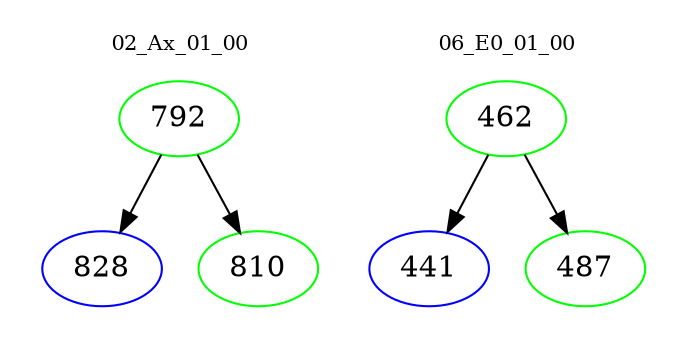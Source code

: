 digraph{
subgraph cluster_0 {
color = white
label = "02_Ax_01_00";
fontsize=10;
T0_792 [label="792", color="green"]
T0_792 -> T0_828 [color="black"]
T0_828 [label="828", color="blue"]
T0_792 -> T0_810 [color="black"]
T0_810 [label="810", color="green"]
}
subgraph cluster_1 {
color = white
label = "06_E0_01_00";
fontsize=10;
T1_462 [label="462", color="green"]
T1_462 -> T1_441 [color="black"]
T1_441 [label="441", color="blue"]
T1_462 -> T1_487 [color="black"]
T1_487 [label="487", color="green"]
}
}
